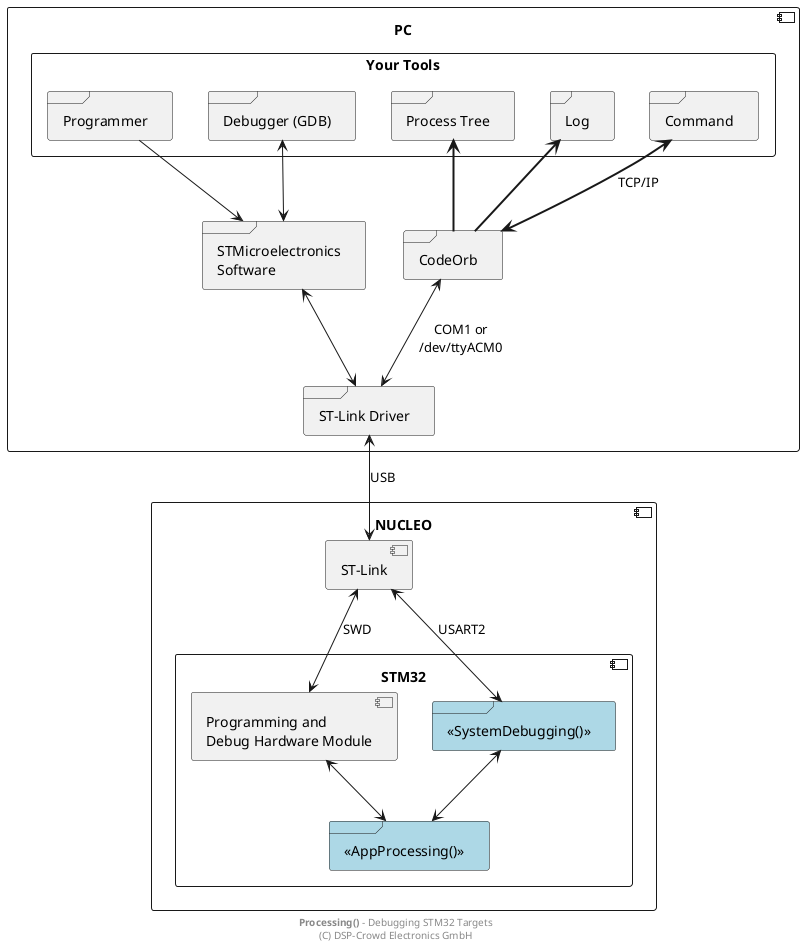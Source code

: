 
@startuml

' skinparam linetype ortho
' scale 0.6

component PC as pPc {

	rectangle "Your Tools" as pTools {

		frame "Programmer" as pProg
		frame "Debugger (GDB)" as pDbg

		frame "Process Tree" as pTree
		frame "Log" as pLog
		frame "Command" as pCmd
		' frame "Custom\nChannels" as pCustom
	}

	frame "CodeOrb" as pGw
	frame "STMicroelectronics\nSoftware" as pStSw

	frame "ST-Link Driver" as pDrv

	pProg --> pStSw
	pDbg <--> pStSw

	pTree <-[thickness=2]- pGw
	pLog <-[thickness=2]- pGw
	pCmd <-[thickness=2]-> pGw : "TCP/IP"
	' pCustom <-[thickness=2]-> pGw

	pStSw <--> pDrv
	pGw <--> pDrv : "COM1 or\n/dev/ttyACM0"

	pStSw -r[hidden]- pGw
}

component "NUCLEO" as pNuc {

	component "STM32" {

		component "Programming and\nDebug Hardware Module" as pHwDbg

		frame "<<SystemDebugging()>>" as pSysDbg #lightblue {
			' frame "<<SingleWireTransfering()>>" as pSwt #lightblue
		}

		frame "<<AppProcessing()>>" as pApp #lightblue

		pHwDbg <--> pApp
		pSysDbg <--> pApp
	}

	component "ST-Link" as pStLink

	pStLink <--> pHwDbg : SWD
	pStLink <--> pSysDbg : USART2
}

pDrv <--> pStLink : USB

footer **Processing()** - Debugging STM32 Targets\n(C) DSP-Crowd Electronics GmbH

@enduml

